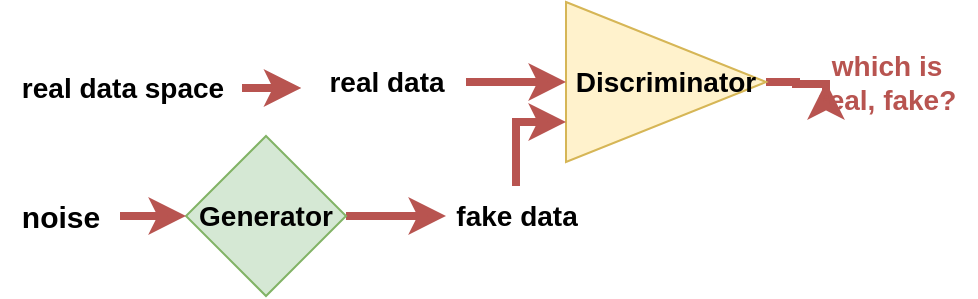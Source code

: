 <mxfile version="22.1.3" type="github">
  <diagram name="Page-1" id="_hA_Yiao_eVFl8C4lTkQ">
    <mxGraphModel dx="1434" dy="827" grid="1" gridSize="10" guides="1" tooltips="1" connect="1" arrows="1" fold="1" page="1" pageScale="1" pageWidth="3200" pageHeight="5500" math="0" shadow="0">
      <root>
        <mxCell id="0" />
        <mxCell id="1" parent="0" />
        <mxCell id="MPvdrOtLY16ArlkZWAcu-18" style="edgeStyle=orthogonalEdgeStyle;rounded=0;orthogonalLoop=1;jettySize=auto;html=1;strokeWidth=4;fillColor=#f8cecc;strokeColor=#b85450;" edge="1" parent="1" source="MPvdrOtLY16ArlkZWAcu-1">
          <mxGeometry relative="1" as="geometry">
            <mxPoint x="750" y="393" as="targetPoint" />
            <Array as="points">
              <mxPoint x="735" y="393" />
              <mxPoint x="735" y="394" />
            </Array>
          </mxGeometry>
        </mxCell>
        <mxCell id="MPvdrOtLY16ArlkZWAcu-1" value="&lt;font style=&quot;font-size: 14px;&quot;&gt;&lt;b&gt;Discriminator&lt;/b&gt;&lt;/font&gt;" style="triangle;whiteSpace=wrap;html=1;fillColor=#fff2cc;strokeColor=#d6b656;" vertex="1" parent="1">
          <mxGeometry x="620" y="353" width="100" height="80" as="geometry" />
        </mxCell>
        <mxCell id="MPvdrOtLY16ArlkZWAcu-9" style="edgeStyle=orthogonalEdgeStyle;rounded=0;orthogonalLoop=1;jettySize=auto;html=1;strokeWidth=4;fillColor=#f8cecc;strokeColor=#b85450;" edge="1" parent="1" source="MPvdrOtLY16ArlkZWAcu-2">
          <mxGeometry relative="1" as="geometry">
            <mxPoint x="560" y="460" as="targetPoint" />
          </mxGeometry>
        </mxCell>
        <mxCell id="MPvdrOtLY16ArlkZWAcu-2" value="&lt;b&gt;&lt;font style=&quot;font-size: 14px;&quot;&gt;Generator&lt;/font&gt;&lt;/b&gt;" style="rhombus;whiteSpace=wrap;html=1;fillColor=#d5e8d4;strokeColor=#82b366;" vertex="1" parent="1">
          <mxGeometry x="430" y="420" width="80" height="80" as="geometry" />
        </mxCell>
        <mxCell id="MPvdrOtLY16ArlkZWAcu-4" style="edgeStyle=orthogonalEdgeStyle;rounded=0;orthogonalLoop=1;jettySize=auto;html=1;entryX=0;entryY=0.5;entryDx=0;entryDy=0;strokeWidth=4;fillColor=#f8cecc;strokeColor=#b85450;" edge="1" parent="1" source="MPvdrOtLY16ArlkZWAcu-3" target="MPvdrOtLY16ArlkZWAcu-2">
          <mxGeometry relative="1" as="geometry">
            <Array as="points">
              <mxPoint x="420" y="460" />
              <mxPoint x="420" y="460" />
            </Array>
          </mxGeometry>
        </mxCell>
        <mxCell id="MPvdrOtLY16ArlkZWAcu-3" value="&lt;font style=&quot;font-size: 15px;&quot;&gt;&lt;b&gt;noise&lt;/b&gt;&lt;/font&gt;" style="text;html=1;align=center;verticalAlign=middle;resizable=0;points=[];autosize=1;strokeColor=none;fillColor=none;" vertex="1" parent="1">
          <mxGeometry x="337" y="445" width="60" height="30" as="geometry" />
        </mxCell>
        <mxCell id="MPvdrOtLY16ArlkZWAcu-16" style="edgeStyle=orthogonalEdgeStyle;rounded=0;orthogonalLoop=1;jettySize=auto;html=1;entryX=0;entryY=0.75;entryDx=0;entryDy=0;strokeWidth=4;fillColor=#f8cecc;strokeColor=#b85450;" edge="1" parent="1" source="MPvdrOtLY16ArlkZWAcu-5" target="MPvdrOtLY16ArlkZWAcu-1">
          <mxGeometry relative="1" as="geometry">
            <Array as="points">
              <mxPoint x="595" y="413" />
            </Array>
          </mxGeometry>
        </mxCell>
        <mxCell id="MPvdrOtLY16ArlkZWAcu-5" value="&lt;font style=&quot;font-size: 14px;&quot;&gt;&lt;b&gt;fake data&lt;/b&gt;&lt;/font&gt;" style="text;html=1;align=center;verticalAlign=middle;resizable=0;points=[];autosize=1;strokeColor=none;fillColor=none;" vertex="1" parent="1">
          <mxGeometry x="555" y="445" width="80" height="30" as="geometry" />
        </mxCell>
        <mxCell id="MPvdrOtLY16ArlkZWAcu-11" value="&lt;font style=&quot;font-size: 14px;&quot;&gt;&lt;b&gt;real data space&lt;/b&gt;&lt;/font&gt;" style="text;html=1;align=center;verticalAlign=middle;resizable=0;points=[];autosize=1;strokeColor=none;fillColor=none;" vertex="1" parent="1">
          <mxGeometry x="338" y="381" width="120" height="30" as="geometry" />
        </mxCell>
        <mxCell id="MPvdrOtLY16ArlkZWAcu-13" style="edgeStyle=orthogonalEdgeStyle;rounded=0;orthogonalLoop=1;jettySize=auto;html=1;entryX=0;entryY=0.5;entryDx=0;entryDy=0;strokeWidth=4;fillColor=#f8cecc;strokeColor=#b85450;" edge="1" parent="1" source="MPvdrOtLY16ArlkZWAcu-12" target="MPvdrOtLY16ArlkZWAcu-1">
          <mxGeometry relative="1" as="geometry">
            <mxPoint x="670" y="393" as="targetPoint" />
            <Array as="points">
              <mxPoint x="590" y="393" />
              <mxPoint x="590" y="393" />
            </Array>
          </mxGeometry>
        </mxCell>
        <mxCell id="MPvdrOtLY16ArlkZWAcu-12" value="&lt;font style=&quot;font-size: 14px;&quot;&gt;&lt;b&gt;real data&lt;/b&gt;&lt;/font&gt;" style="text;html=1;align=center;verticalAlign=middle;resizable=0;points=[];autosize=1;strokeColor=none;fillColor=none;" vertex="1" parent="1">
          <mxGeometry x="490" y="378" width="80" height="30" as="geometry" />
        </mxCell>
        <mxCell id="MPvdrOtLY16ArlkZWAcu-14" style="edgeStyle=orthogonalEdgeStyle;rounded=0;orthogonalLoop=1;jettySize=auto;html=1;entryX=-0.029;entryY=0.6;entryDx=0;entryDy=0;entryPerimeter=0;strokeWidth=4;fillColor=#f8cecc;strokeColor=#b85450;" edge="1" parent="1" source="MPvdrOtLY16ArlkZWAcu-11" target="MPvdrOtLY16ArlkZWAcu-12">
          <mxGeometry relative="1" as="geometry" />
        </mxCell>
        <mxCell id="MPvdrOtLY16ArlkZWAcu-19" value="&lt;font color=&quot;#b85450&quot; style=&quot;font-size: 14px;&quot;&gt;&lt;b&gt;which is &lt;br&gt;real, fake?&lt;/b&gt;&lt;/font&gt;" style="text;html=1;align=center;verticalAlign=middle;resizable=0;points=[];autosize=1;strokeColor=none;fillColor=none;" vertex="1" parent="1">
          <mxGeometry x="735" y="368" width="90" height="50" as="geometry" />
        </mxCell>
      </root>
    </mxGraphModel>
  </diagram>
</mxfile>
